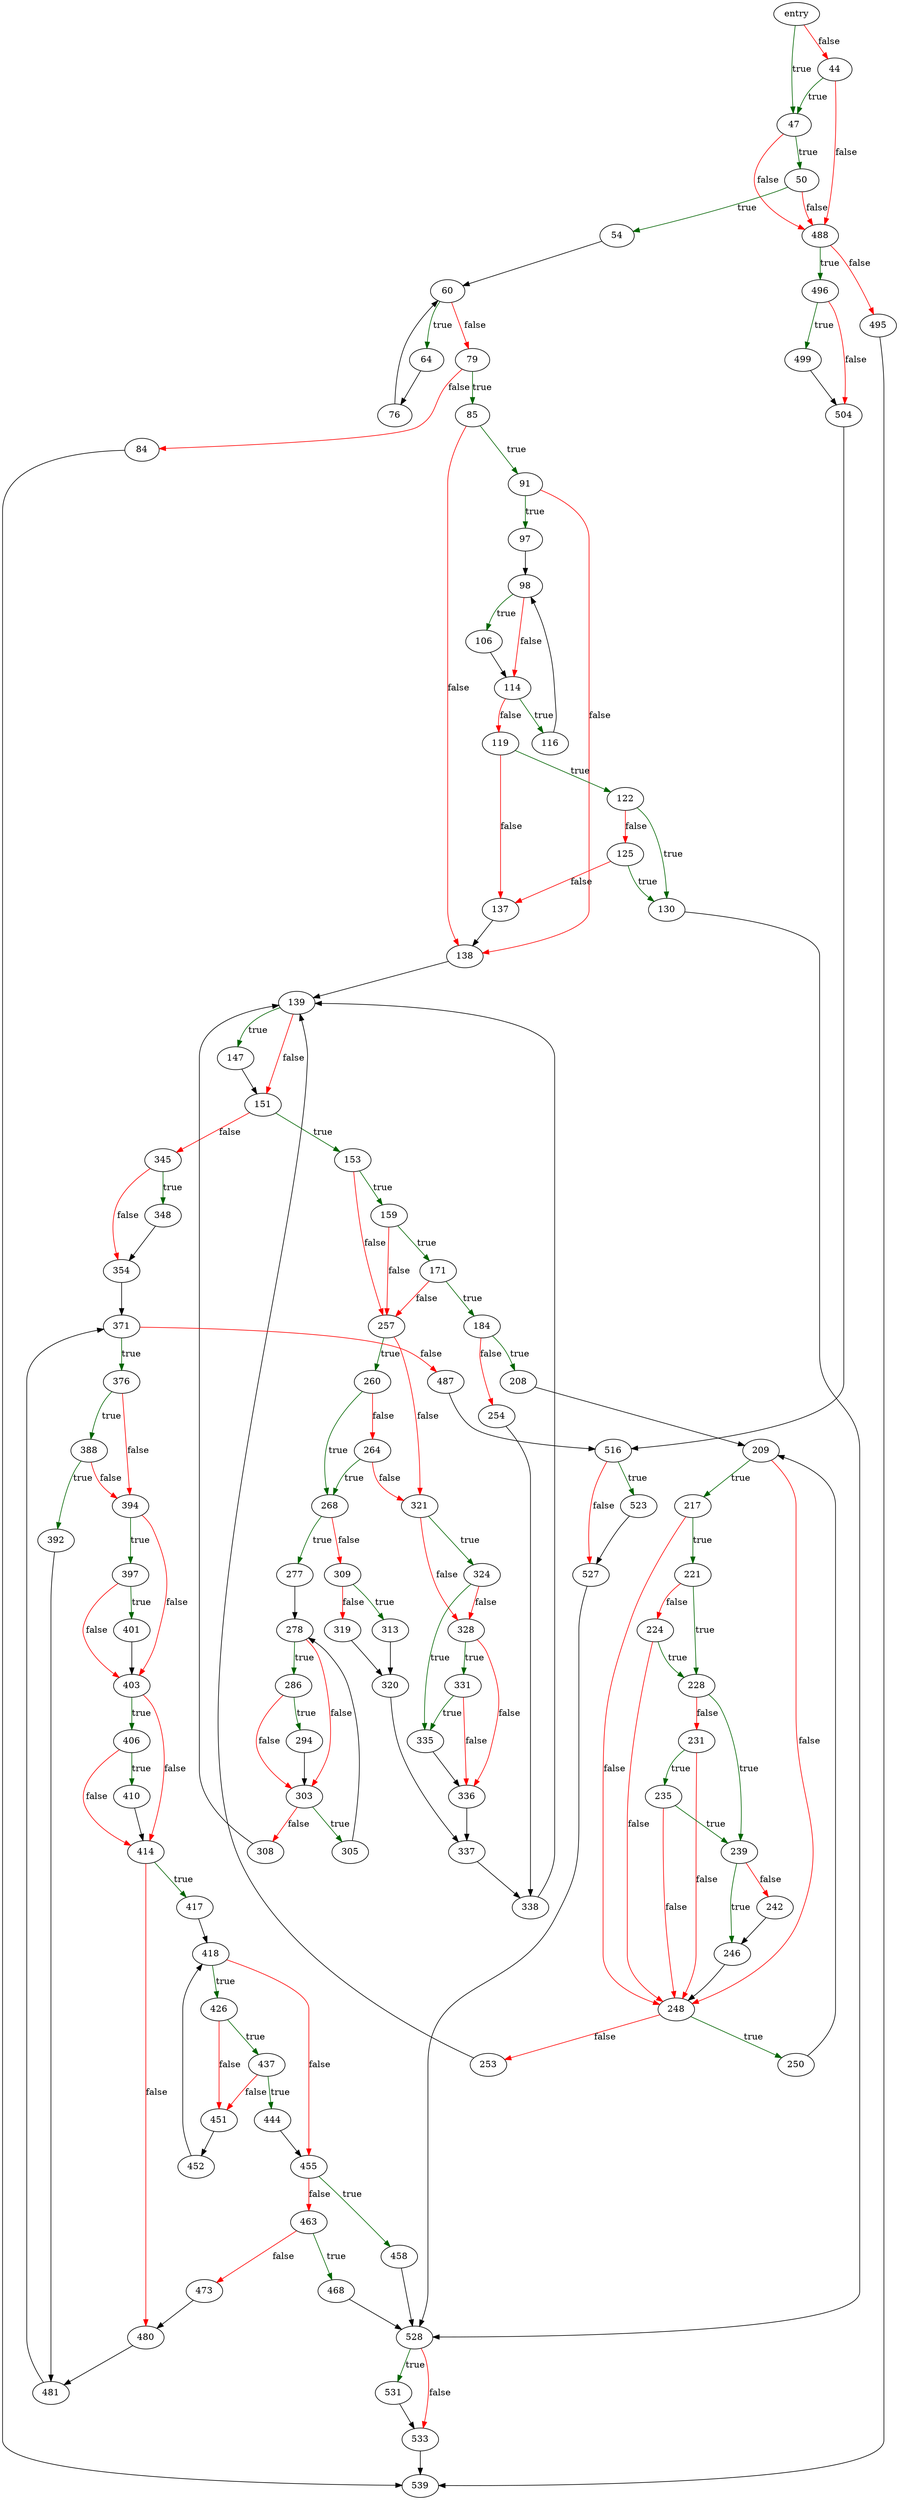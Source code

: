 digraph "sqlite3ParseUri" {
	// Node definitions.
	6 [label=entry];
	44;
	47;
	50;
	54;
	60;
	64;
	76;
	79;
	84;
	85;
	91;
	97;
	98;
	106;
	114;
	116;
	119;
	122;
	125;
	130;
	137;
	138;
	139;
	147;
	151;
	153;
	159;
	171;
	184;
	208;
	209;
	217;
	221;
	224;
	228;
	231;
	235;
	239;
	242;
	246;
	248;
	250;
	253;
	254;
	257;
	260;
	264;
	268;
	277;
	278;
	286;
	294;
	303;
	305;
	308;
	309;
	313;
	319;
	320;
	321;
	324;
	328;
	331;
	335;
	336;
	337;
	338;
	345;
	348;
	354;
	371;
	376;
	388;
	392;
	394;
	397;
	401;
	403;
	406;
	410;
	414;
	417;
	418;
	426;
	437;
	444;
	451;
	452;
	455;
	458;
	463;
	468;
	473;
	480;
	481;
	487;
	488;
	495;
	496;
	499;
	504;
	516;
	523;
	527;
	528;
	531;
	533;
	539;

	// Edge definitions.
	6 -> 44 [
		color=red
		label=false
	];
	6 -> 47 [
		color=darkgreen
		label=true
	];
	44 -> 47 [
		color=darkgreen
		label=true
	];
	44 -> 488 [
		color=red
		label=false
	];
	47 -> 50 [
		color=darkgreen
		label=true
	];
	47 -> 488 [
		color=red
		label=false
	];
	50 -> 54 [
		color=darkgreen
		label=true
	];
	50 -> 488 [
		color=red
		label=false
	];
	54 -> 60;
	60 -> 64 [
		color=darkgreen
		label=true
	];
	60 -> 79 [
		color=red
		label=false
	];
	64 -> 76;
	76 -> 60;
	79 -> 84 [
		color=red
		label=false
	];
	79 -> 85 [
		color=darkgreen
		label=true
	];
	84 -> 539;
	85 -> 91 [
		color=darkgreen
		label=true
	];
	85 -> 138 [
		color=red
		label=false
	];
	91 -> 97 [
		color=darkgreen
		label=true
	];
	91 -> 138 [
		color=red
		label=false
	];
	97 -> 98;
	98 -> 106 [
		color=darkgreen
		label=true
	];
	98 -> 114 [
		color=red
		label=false
	];
	106 -> 114;
	114 -> 116 [
		color=darkgreen
		label=true
	];
	114 -> 119 [
		color=red
		label=false
	];
	116 -> 98;
	119 -> 122 [
		color=darkgreen
		label=true
	];
	119 -> 137 [
		color=red
		label=false
	];
	122 -> 125 [
		color=red
		label=false
	];
	122 -> 130 [
		color=darkgreen
		label=true
	];
	125 -> 130 [
		color=darkgreen
		label=true
	];
	125 -> 137 [
		color=red
		label=false
	];
	130 -> 528;
	137 -> 138;
	138 -> 139;
	139 -> 147 [
		color=darkgreen
		label=true
	];
	139 -> 151 [
		color=red
		label=false
	];
	147 -> 151;
	151 -> 153 [
		color=darkgreen
		label=true
	];
	151 -> 345 [
		color=red
		label=false
	];
	153 -> 159 [
		color=darkgreen
		label=true
	];
	153 -> 257 [
		color=red
		label=false
	];
	159 -> 171 [
		color=darkgreen
		label=true
	];
	159 -> 257 [
		color=red
		label=false
	];
	171 -> 184 [
		color=darkgreen
		label=true
	];
	171 -> 257 [
		color=red
		label=false
	];
	184 -> 208 [
		color=darkgreen
		label=true
	];
	184 -> 254 [
		color=red
		label=false
	];
	208 -> 209;
	209 -> 217 [
		color=darkgreen
		label=true
	];
	209 -> 248 [
		color=red
		label=false
	];
	217 -> 221 [
		color=darkgreen
		label=true
	];
	217 -> 248 [
		color=red
		label=false
	];
	221 -> 224 [
		color=red
		label=false
	];
	221 -> 228 [
		color=darkgreen
		label=true
	];
	224 -> 228 [
		color=darkgreen
		label=true
	];
	224 -> 248 [
		color=red
		label=false
	];
	228 -> 231 [
		color=red
		label=false
	];
	228 -> 239 [
		color=darkgreen
		label=true
	];
	231 -> 235 [
		color=darkgreen
		label=true
	];
	231 -> 248 [
		color=red
		label=false
	];
	235 -> 239 [
		color=darkgreen
		label=true
	];
	235 -> 248 [
		color=red
		label=false
	];
	239 -> 242 [
		color=red
		label=false
	];
	239 -> 246 [
		color=darkgreen
		label=true
	];
	242 -> 246;
	246 -> 248;
	248 -> 250 [
		color=darkgreen
		label=true
	];
	248 -> 253 [
		color=red
		label=false
	];
	250 -> 209;
	253 -> 139;
	254 -> 338;
	257 -> 260 [
		color=darkgreen
		label=true
	];
	257 -> 321 [
		color=red
		label=false
	];
	260 -> 264 [
		color=red
		label=false
	];
	260 -> 268 [
		color=darkgreen
		label=true
	];
	264 -> 268 [
		color=darkgreen
		label=true
	];
	264 -> 321 [
		color=red
		label=false
	];
	268 -> 277 [
		color=darkgreen
		label=true
	];
	268 -> 309 [
		color=red
		label=false
	];
	277 -> 278;
	278 -> 286 [
		color=darkgreen
		label=true
	];
	278 -> 303 [
		color=red
		label=false
	];
	286 -> 294 [
		color=darkgreen
		label=true
	];
	286 -> 303 [
		color=red
		label=false
	];
	294 -> 303;
	303 -> 305 [
		color=darkgreen
		label=true
	];
	303 -> 308 [
		color=red
		label=false
	];
	305 -> 278;
	308 -> 139;
	309 -> 313 [
		color=darkgreen
		label=true
	];
	309 -> 319 [
		color=red
		label=false
	];
	313 -> 320;
	319 -> 320;
	320 -> 337;
	321 -> 324 [
		color=darkgreen
		label=true
	];
	321 -> 328 [
		color=red
		label=false
	];
	324 -> 328 [
		color=red
		label=false
	];
	324 -> 335 [
		color=darkgreen
		label=true
	];
	328 -> 331 [
		color=darkgreen
		label=true
	];
	328 -> 336 [
		color=red
		label=false
	];
	331 -> 335 [
		color=darkgreen
		label=true
	];
	331 -> 336 [
		color=red
		label=false
	];
	335 -> 336;
	336 -> 337;
	337 -> 338;
	338 -> 139;
	345 -> 348 [
		color=darkgreen
		label=true
	];
	345 -> 354 [
		color=red
		label=false
	];
	348 -> 354;
	354 -> 371;
	371 -> 376 [
		color=darkgreen
		label=true
	];
	371 -> 487 [
		color=red
		label=false
	];
	376 -> 388 [
		color=darkgreen
		label=true
	];
	376 -> 394 [
		color=red
		label=false
	];
	388 -> 392 [
		color=darkgreen
		label=true
	];
	388 -> 394 [
		color=red
		label=false
	];
	392 -> 481;
	394 -> 397 [
		color=darkgreen
		label=true
	];
	394 -> 403 [
		color=red
		label=false
	];
	397 -> 401 [
		color=darkgreen
		label=true
	];
	397 -> 403 [
		color=red
		label=false
	];
	401 -> 403;
	403 -> 406 [
		color=darkgreen
		label=true
	];
	403 -> 414 [
		color=red
		label=false
	];
	406 -> 410 [
		color=darkgreen
		label=true
	];
	406 -> 414 [
		color=red
		label=false
	];
	410 -> 414;
	414 -> 417 [
		color=darkgreen
		label=true
	];
	414 -> 480 [
		color=red
		label=false
	];
	417 -> 418;
	418 -> 426 [
		color=darkgreen
		label=true
	];
	418 -> 455 [
		color=red
		label=false
	];
	426 -> 437 [
		color=darkgreen
		label=true
	];
	426 -> 451 [
		color=red
		label=false
	];
	437 -> 444 [
		color=darkgreen
		label=true
	];
	437 -> 451 [
		color=red
		label=false
	];
	444 -> 455;
	451 -> 452;
	452 -> 418;
	455 -> 458 [
		color=darkgreen
		label=true
	];
	455 -> 463 [
		color=red
		label=false
	];
	458 -> 528;
	463 -> 468 [
		color=darkgreen
		label=true
	];
	463 -> 473 [
		color=red
		label=false
	];
	468 -> 528;
	473 -> 480;
	480 -> 481;
	481 -> 371;
	487 -> 516;
	488 -> 495 [
		color=red
		label=false
	];
	488 -> 496 [
		color=darkgreen
		label=true
	];
	495 -> 539;
	496 -> 499 [
		color=darkgreen
		label=true
	];
	496 -> 504 [
		color=red
		label=false
	];
	499 -> 504;
	504 -> 516;
	516 -> 523 [
		color=darkgreen
		label=true
	];
	516 -> 527 [
		color=red
		label=false
	];
	523 -> 527;
	527 -> 528;
	528 -> 531 [
		color=darkgreen
		label=true
	];
	528 -> 533 [
		color=red
		label=false
	];
	531 -> 533;
	533 -> 539;
}